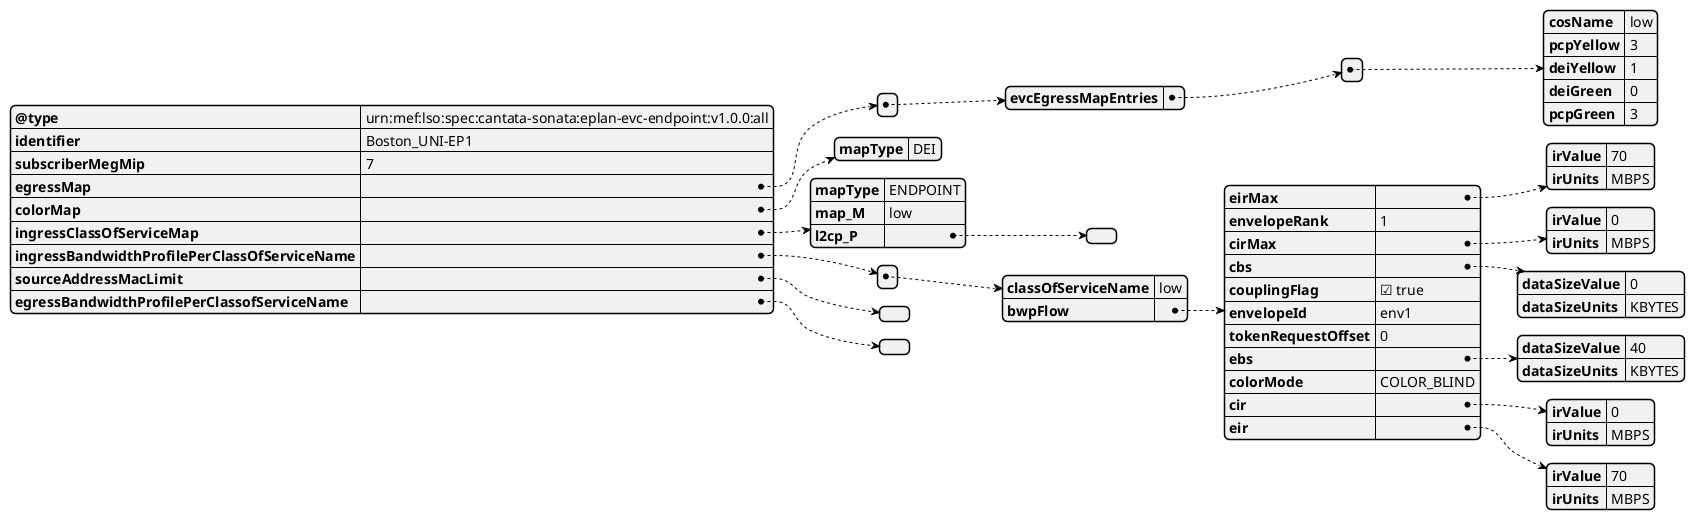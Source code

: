 @startjson
{
  "@type": "urn:mef:lso:spec:cantata-sonata:eplan-evc-endpoint:v1.0.0:all",
  "identifier": "Boston_UNI-EP1",
  "subscriberMegMip": "7",
  "egressMap": [
    {
      "evcEgressMapEntries": [
        {
          "cosName": "low",
          "pcpYellow": "3",
          "deiYellow": "1",
          "deiGreen": "0",
          "pcpGreen": "3"
        }
      ]
    }
  ],
  "colorMap": {
    "mapType": "DEI"
  },
  "ingressClassOfServiceMap": {
    "mapType": "ENDPOINT",
    "map_M": "low",
    "l2cp_P": []
  },
  "ingressBandwidthProfilePerClassOfServiceName": [
    {
      "classOfServiceName": "low",
      "bwpFlow": {
        "eirMax": {
          "irValue": 70,
          "irUnits": "MBPS"
        },
        "envelopeRank": 1,
        "cirMax": {
          "irValue": 0,
          "irUnits": "MBPS"
        },
        "cbs": {
          "dataSizeValue": 0,
          "dataSizeUnits": "KBYTES"
        },
        "couplingFlag": true,
        "envelopeId": "env1",
        "tokenRequestOffset": 0,
        "ebs": {
          "dataSizeValue": 40,
          "dataSizeUnits": "KBYTES"
        },
        "colorMode": "COLOR_BLIND",
        "cir": {
          "irValue": 0,
          "irUnits": "MBPS"
        },
        "eir": {
          "irValue": 70,
          "irUnits": "MBPS"
        }
      }
    }
  ],
  "sourceAddressMacLimit": [],
  "egressBandwidthProfilePerClassofServiceName": []
}
@endjson